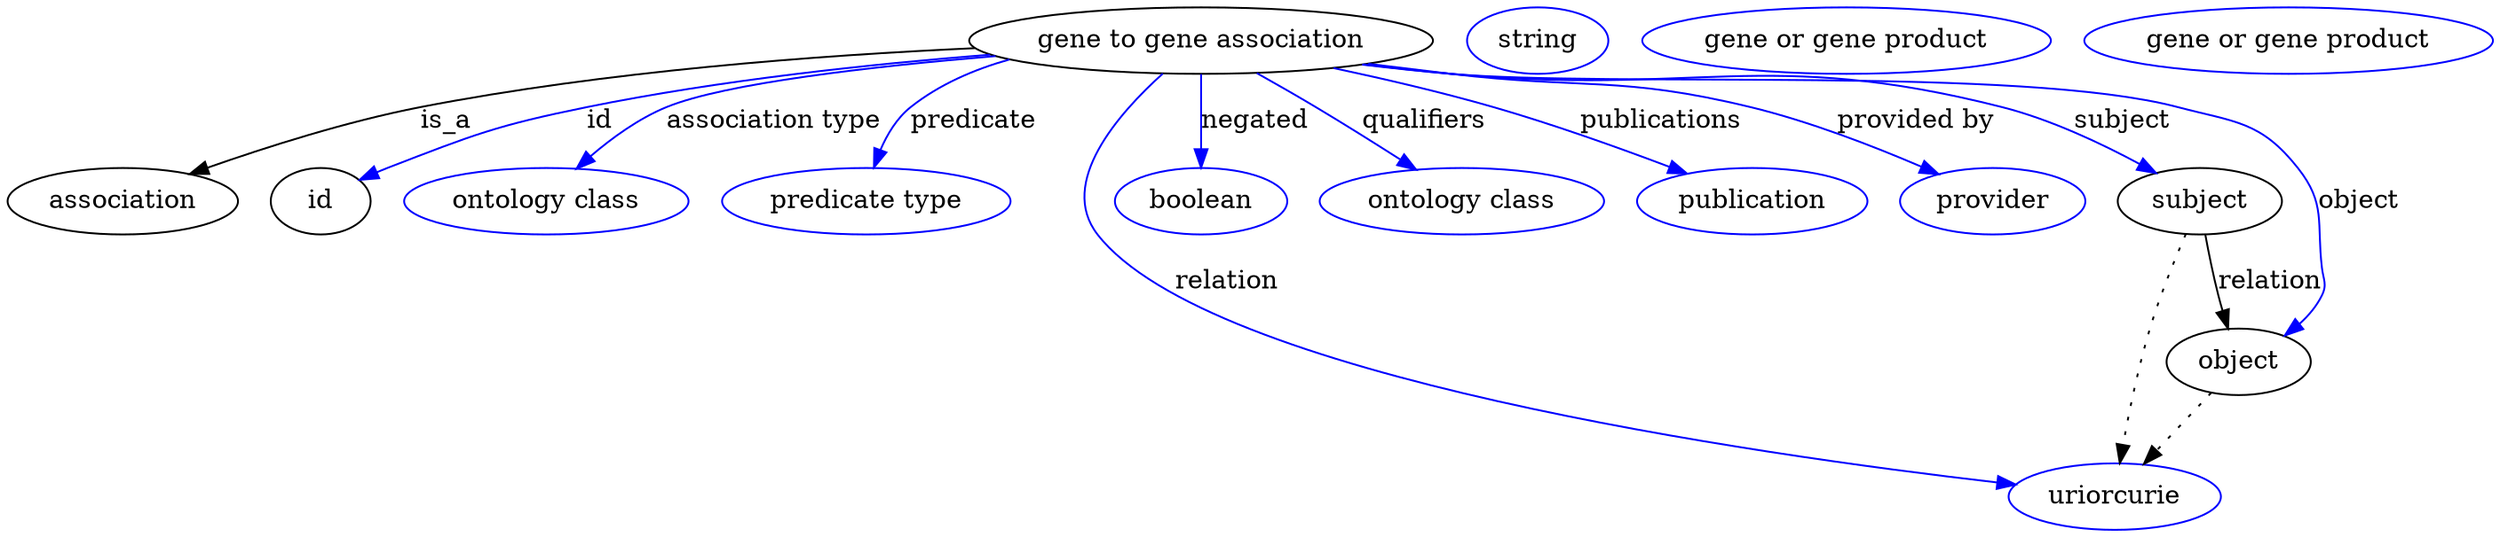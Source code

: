 digraph {
	graph [bb="0,0,1098.2,283"];
	node [label="\N"];
	"gene to gene association"	 [height=0.5,
		label="gene to gene association",
		pos="546.05,265",
		width=2.69];
	association	 [height=0.5,
		pos="50.046,178",
		width=1.3902];
	"gene to gene association" -> association	 [label=is_a,
		lp="211.05,221.5",
		pos="e,83.095,191.63 451.52,260.88 381.45,256.46 283.96,247.39 200.05,229 162.99,220.88 122.33,206.71 92.699,195.36"];
	id	 [height=0.5,
		pos="145.05,178",
		width=0.75];
	"gene to gene association" -> id	 [color=blue,
		label=id,
		lp="280.55,221.5",
		pos="e,166.54,189.3 457.02,257.82 403.73,252.38 334.94,243.33 275.05,229 231.98,218.7 221.82,213.27 181.05,196 179.26,195.24 177.44,194.44 \
175.61,193.61",
		style=solid];
	"association type"	 [color=blue,
		height=0.5,
		label="ontology class",
		pos="252.05,178",
		width=1.7151];
	"gene to gene association" -> "association type"	 [color=blue,
		label="association type",
		lp="357.05,221.5",
		pos="e,267.92,195.51 460.17,256.59 404.95,250.26 338.87,240.68 313.05,229 299.08,222.68 285.75,212.25 275.14,202.46",
		style=solid];
	predicate	 [color=blue,
		height=0.5,
		label="predicate type",
		pos="392.05,178",
		width=1.679];
	"gene to gene association" -> predicate	 [color=blue,
		label=predicate,
		lp="441.05,221.5",
		pos="e,396.53,196.44 479.49,251.92 452.91,245.61 426.21,237.57 416.05,229 408.95,223.02 403.81,214.46 400.16,206.07",
		style=solid];
	relation	 [color=blue,
		height=0.5,
		label=uriorcurie,
		pos="956.05,18",
		width=1.2638];
	"gene to gene association" -> relation	 [color=blue,
		label=relation,
		lp="561.05,134.5",
		pos="e,913.74,24.687 527.24,247.05 506.57,225.11 478.79,187.5 499.05,160 547.79,93.815 794.2,45.11 903.59,26.403",
		style=solid];
	negated	 [color=blue,
		height=0.5,
		label=boolean,
		pos="546.05,178",
		width=1.0652];
	"gene to gene association" -> negated	 [color=blue,
		label=negated,
		lp="567.55,221.5",
		pos="e,546.05,196 546.05,246.97 546.05,235.19 546.05,219.56 546.05,206.16",
		style=solid];
	qualifiers	 [color=blue,
		height=0.5,
		label="ontology class",
		pos="664.05,178",
		width=1.7151];
	"gene to gene association" -> qualifiers	 [color=blue,
		label=qualifiers,
		lp="639.05,221.5",
		pos="e,641.01,194.99 569.92,247.39 588.07,234.01 613.19,215.49 632.92,200.95",
		style=solid];
	publications	 [color=blue,
		height=0.5,
		label=publication,
		pos="794.05,178",
		width=1.3902];
	"gene to gene association" -> publications	 [color=blue,
		label=publications,
		lp="741.55,221.5",
		pos="e,762.28,192.02 601.23,250.15 622.57,244.07 647.09,236.67 669.05,229 697.47,219.07 728.84,206.27 753.04,195.97",
		style=solid];
	"provided by"	 [color=blue,
		height=0.5,
		label=provider,
		pos="902.05,178",
		width=1.1193];
	"gene to gene association" -> "provided by"	 [color=blue,
		label="provided by",
		lp="853.05,221.5",
		pos="e,874.9,191.6 616.6,252.61 628.1,250.67 639.9,248.74 651.05,247 707.81,238.15 723.62,244.12 779.05,229 809.17,220.78 841.75,207.04 \
865.8,195.89",
		style=solid];
	subject	 [height=0.5,
		pos="996.05,178",
		width=0.99297];
	"gene to gene association" -> subject	 [color=blue,
		label=subject,
		lp="948.55,221.5",
		pos="e,973.44,191.96 614.81,252.25 626.86,250.29 639.3,248.45 651.05,247 756.77,233.99 787.15,256.57 890.05,229 916.39,221.94 944.09,\
208.37 964.57,197",
		style=solid];
	object	 [height=0.5,
		pos="1016,91",
		width=0.9027];
	"gene to gene association" -> object	 [color=blue,
		label=object,
		lp="1076,178",
		pos="e,1036.2,105.27 614.23,252.15 626.45,250.18 639.1,248.35 651.05,247 793.03,230.9 833.63,264.5 972.05,229 1005,220.55 1019.9,222.61 \
1041,196 1060.4,171.63 1065.2,155.68 1053,127 1050.8,121.74 1047.4,116.86 1043.5,112.51",
		style=solid];
	association_id	 [color=blue,
		height=0.5,
		label=string,
		pos="691.05,265",
		width=0.84854];
	subject -> relation	 [pos="e,959.36,36.239 990.07,159.97 985.6,146.12 979.52,126.47 975.05,109 969.69,88.088 964.75,64.188 961.24,46.13",
		style=dotted];
	subject -> object	 [label=relation,
		lp="1028,134.5",
		pos="e,1011.9,109 1000.2,159.97 1002.9,148.08 1006.6,132.25 1009.7,118.76"];
	"gene to gene association_subject"	 [color=blue,
		height=0.5,
		label="gene or gene product",
		pos="825.05,265",
		width=2.3651];
	object -> relation	 [pos="e,970.23,35.261 1002.4,74.435 994.85,65.207 985.25,53.528 976.75,43.191",
		style=dotted];
	"gene to gene association_object"	 [color=blue,
		height=0.5,
		label="gene or gene product",
		pos="1013,265",
		width=2.3651];
}
